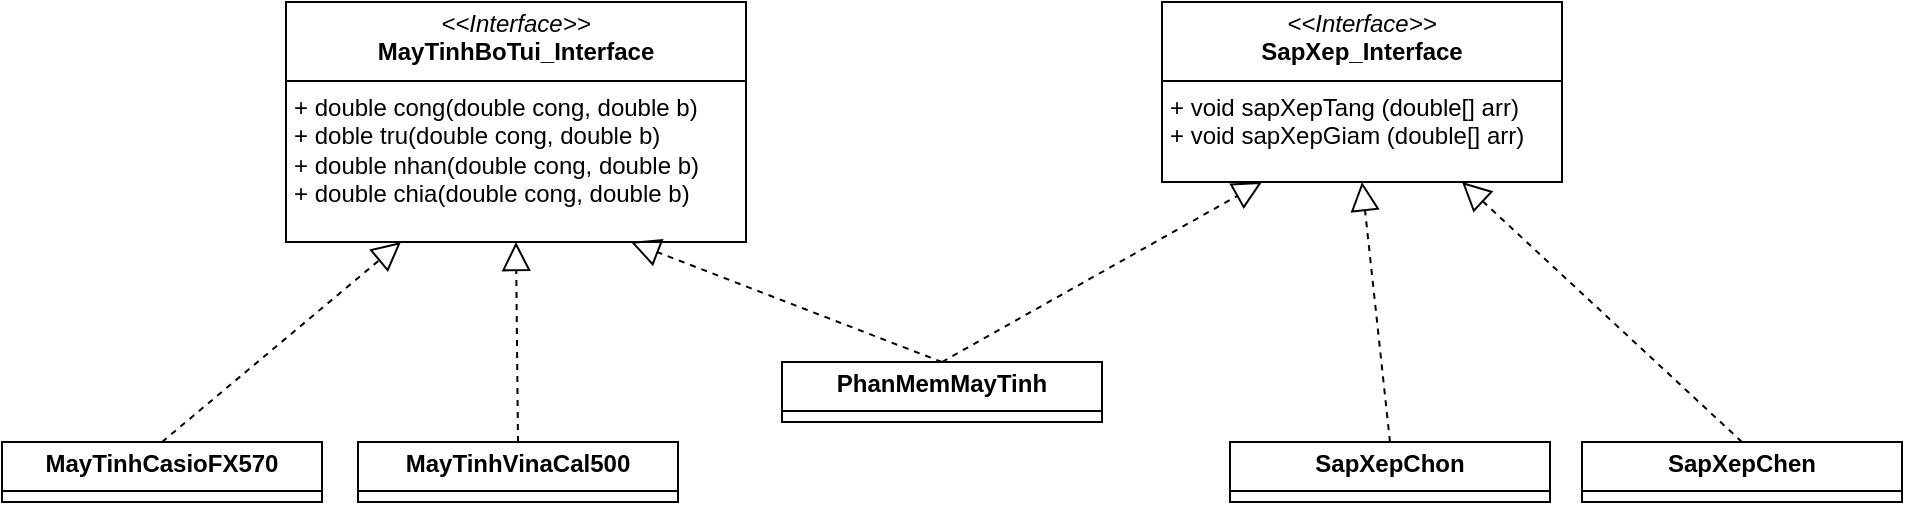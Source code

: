 <mxfile version="27.0.9">
  <diagram name="Page-1" id="dqg9LEwE25_MxlKXTXZX">
    <mxGraphModel dx="1352" dy="634" grid="1" gridSize="10" guides="1" tooltips="1" connect="1" arrows="1" fold="1" page="1" pageScale="1" pageWidth="850" pageHeight="1100" math="0" shadow="0">
      <root>
        <mxCell id="0" />
        <mxCell id="1" parent="0" />
        <mxCell id="H37vrePDDpXOKtoJi2ei-5" value="&lt;p style=&quot;margin:0px;margin-top:4px;text-align:center;&quot;&gt;&lt;i&gt;&amp;lt;&amp;lt;Interface&amp;gt;&amp;gt;&lt;/i&gt;&lt;br&gt;&lt;b&gt;MayTinhBoTui_Interface&lt;/b&gt;&lt;/p&gt;&lt;hr size=&quot;1&quot; style=&quot;border-style:solid;&quot;&gt;&lt;p style=&quot;margin: 0px 0px 0px 4px;&quot;&gt;+ double cong(double cong, double b)&lt;br&gt;&lt;/p&gt;&lt;p style=&quot;margin: 0px 0px 0px 4px;&quot;&gt;+ doble tru&lt;span style=&quot;background-color: transparent; color: light-dark(rgb(0, 0, 0), rgb(255, 255, 255));&quot;&gt;(double cong, double b)&lt;/span&gt;&lt;/p&gt;&lt;p style=&quot;margin: 0px 0px 0px 4px;&quot;&gt;&lt;span style=&quot;background-color: transparent; color: light-dark(rgb(0, 0, 0), rgb(255, 255, 255));&quot;&gt;+ double nhan&lt;/span&gt;&lt;span style=&quot;background-color: transparent; color: light-dark(rgb(0, 0, 0), rgb(255, 255, 255));&quot;&gt;(double cong, double b)&lt;/span&gt;&lt;/p&gt;&lt;p style=&quot;margin: 0px 0px 0px 4px;&quot;&gt;&lt;span style=&quot;color: light-dark(rgb(0, 0, 0), rgb(255, 255, 255)); background-color: transparent;&quot;&gt;+ double chia&lt;/span&gt;&lt;span style=&quot;color: light-dark(rgb(0, 0, 0), rgb(255, 255, 255)); background-color: transparent;&quot;&gt;(double cong, double b)&lt;/span&gt;&lt;/p&gt;" style="verticalAlign=top;align=left;overflow=fill;html=1;whiteSpace=wrap;" vertex="1" parent="1">
          <mxGeometry x="162" y="60" width="230" height="120" as="geometry" />
        </mxCell>
        <mxCell id="H37vrePDDpXOKtoJi2ei-7" value="&lt;p style=&quot;margin:0px;margin-top:4px;text-align:center;&quot;&gt;&lt;b&gt;MayTinhCasioFX570&lt;/b&gt;&lt;/p&gt;&lt;hr size=&quot;1&quot; style=&quot;border-style:solid;&quot;&gt;&lt;p style=&quot;margin:0px;margin-left:4px;&quot;&gt;&lt;br&gt;&lt;/p&gt;&lt;hr size=&quot;1&quot; style=&quot;border-style:solid;&quot;&gt;&lt;p style=&quot;margin:0px;margin-left:4px;&quot;&gt;&lt;br&gt;&lt;/p&gt;" style="verticalAlign=top;align=left;overflow=fill;html=1;whiteSpace=wrap;" vertex="1" parent="1">
          <mxGeometry x="20" y="280" width="160" height="30" as="geometry" />
        </mxCell>
        <mxCell id="H37vrePDDpXOKtoJi2ei-8" value="&lt;p style=&quot;margin:0px;margin-top:4px;text-align:center;&quot;&gt;&lt;b&gt;MayTinhVinaCal500&lt;/b&gt;&lt;/p&gt;&lt;hr size=&quot;1&quot; style=&quot;border-style:solid;&quot;&gt;&lt;p style=&quot;margin:0px;margin-left:4px;&quot;&gt;&lt;br&gt;&lt;/p&gt;" style="verticalAlign=top;align=left;overflow=fill;html=1;whiteSpace=wrap;" vertex="1" parent="1">
          <mxGeometry x="198" y="280" width="160" height="30" as="geometry" />
        </mxCell>
        <mxCell id="H37vrePDDpXOKtoJi2ei-9" value="&lt;p style=&quot;margin:0px;margin-top:4px;text-align:center;&quot;&gt;&lt;i&gt;&amp;lt;&amp;lt;Interface&amp;gt;&amp;gt;&lt;/i&gt;&lt;br&gt;&lt;b&gt;SapXep_Interface&lt;/b&gt;&lt;/p&gt;&lt;hr size=&quot;1&quot; style=&quot;border-style:solid;&quot;&gt;&lt;p style=&quot;margin:0px;margin-left:4px;&quot;&gt;+ void sapXepTang&amp;nbsp;&lt;span style=&quot;background-color: transparent; color: light-dark(rgb(0, 0, 0), rgb(255, 255, 255));&quot;&gt;(double[] arr)&lt;/span&gt;&lt;/p&gt;&lt;p style=&quot;margin:0px;margin-left:4px;&quot;&gt;+ void sapXepGiam&amp;nbsp;&lt;span style=&quot;color: light-dark(rgb(0, 0, 0), rgb(255, 255, 255)); background-color: transparent;&quot;&gt;(double[] arr)&lt;/span&gt;&lt;span style=&quot;background-color: transparent; color: light-dark(rgb(0, 0, 0), rgb(255, 255, 255));&quot;&gt;&lt;/span&gt;&lt;/p&gt;&lt;div&gt;&lt;span style=&quot;background-color: transparent; color: light-dark(rgb(0, 0, 0), rgb(255, 255, 255));&quot;&gt;&lt;br&gt;&lt;/span&gt;&lt;/div&gt;" style="verticalAlign=top;align=left;overflow=fill;html=1;whiteSpace=wrap;" vertex="1" parent="1">
          <mxGeometry x="600" y="60" width="200" height="90" as="geometry" />
        </mxCell>
        <mxCell id="H37vrePDDpXOKtoJi2ei-10" value="&lt;p style=&quot;margin:0px;margin-top:4px;text-align:center;&quot;&gt;&lt;b&gt;SapXepChen&lt;/b&gt;&lt;/p&gt;&lt;hr size=&quot;1&quot; style=&quot;border-style:solid;&quot;&gt;&lt;p style=&quot;margin:0px;margin-left:4px;&quot;&gt;&lt;br&gt;&lt;/p&gt;" style="verticalAlign=top;align=left;overflow=fill;html=1;whiteSpace=wrap;" vertex="1" parent="1">
          <mxGeometry x="810" y="280" width="160" height="30" as="geometry" />
        </mxCell>
        <mxCell id="H37vrePDDpXOKtoJi2ei-11" value="&lt;p style=&quot;margin:0px;margin-top:4px;text-align:center;&quot;&gt;&lt;b&gt;SapXepChon&lt;/b&gt;&lt;/p&gt;&lt;hr size=&quot;1&quot; style=&quot;border-style:solid;&quot;&gt;&lt;p style=&quot;margin:0px;margin-left:4px;&quot;&gt;&lt;br&gt;&lt;/p&gt;" style="verticalAlign=top;align=left;overflow=fill;html=1;whiteSpace=wrap;" vertex="1" parent="1">
          <mxGeometry x="634" y="280" width="160" height="30" as="geometry" />
        </mxCell>
        <mxCell id="H37vrePDDpXOKtoJi2ei-17" value="&lt;p style=&quot;margin:0px;margin-top:4px;text-align:center;&quot;&gt;&lt;b&gt;PhanMemMayTinh&lt;/b&gt;&lt;/p&gt;&lt;hr size=&quot;1&quot; style=&quot;border-style:solid;&quot;&gt;&lt;p style=&quot;margin:0px;margin-left:4px;&quot;&gt;&lt;br&gt;&lt;/p&gt;" style="verticalAlign=top;align=left;overflow=fill;html=1;whiteSpace=wrap;" vertex="1" parent="1">
          <mxGeometry x="410" y="240" width="160" height="30" as="geometry" />
        </mxCell>
        <mxCell id="H37vrePDDpXOKtoJi2ei-21" value="" style="endArrow=block;dashed=1;endFill=0;endSize=12;html=1;rounded=0;entryX=0.25;entryY=1;entryDx=0;entryDy=0;exitX=0.5;exitY=0;exitDx=0;exitDy=0;" edge="1" parent="1" source="H37vrePDDpXOKtoJi2ei-7" target="H37vrePDDpXOKtoJi2ei-5">
          <mxGeometry width="160" relative="1" as="geometry">
            <mxPoint x="-18" y="230" as="sourcePoint" />
            <mxPoint x="142" y="230" as="targetPoint" />
          </mxGeometry>
        </mxCell>
        <mxCell id="H37vrePDDpXOKtoJi2ei-22" value="" style="endArrow=block;dashed=1;endFill=0;endSize=12;html=1;rounded=0;entryX=0.5;entryY=1;entryDx=0;entryDy=0;exitX=0.5;exitY=0;exitDx=0;exitDy=0;" edge="1" parent="1" source="H37vrePDDpXOKtoJi2ei-8" target="H37vrePDDpXOKtoJi2ei-5">
          <mxGeometry width="160" relative="1" as="geometry">
            <mxPoint x="142" y="330" as="sourcePoint" />
            <mxPoint x="230" y="210" as="targetPoint" />
          </mxGeometry>
        </mxCell>
        <mxCell id="H37vrePDDpXOKtoJi2ei-23" value="" style="endArrow=block;dashed=1;endFill=0;endSize=12;html=1;rounded=0;entryX=0.75;entryY=1;entryDx=0;entryDy=0;exitX=0.5;exitY=0;exitDx=0;exitDy=0;" edge="1" parent="1" source="H37vrePDDpXOKtoJi2ei-17" target="H37vrePDDpXOKtoJi2ei-5">
          <mxGeometry width="160" relative="1" as="geometry">
            <mxPoint x="310" y="330" as="sourcePoint" />
            <mxPoint x="275" y="210" as="targetPoint" />
          </mxGeometry>
        </mxCell>
        <mxCell id="H37vrePDDpXOKtoJi2ei-24" value="" style="endArrow=block;dashed=1;endFill=0;endSize=12;html=1;rounded=0;entryX=0.25;entryY=1;entryDx=0;entryDy=0;exitX=0.5;exitY=0;exitDx=0;exitDy=0;" edge="1" parent="1" source="H37vrePDDpXOKtoJi2ei-17" target="H37vrePDDpXOKtoJi2ei-9">
          <mxGeometry width="160" relative="1" as="geometry">
            <mxPoint x="520" y="300" as="sourcePoint" />
            <mxPoint x="333" y="210" as="targetPoint" />
            <Array as="points" />
          </mxGeometry>
        </mxCell>
        <mxCell id="H37vrePDDpXOKtoJi2ei-25" value="" style="endArrow=block;dashed=1;endFill=0;endSize=12;html=1;rounded=0;entryX=0.5;entryY=1;entryDx=0;entryDy=0;exitX=0.5;exitY=0;exitDx=0;exitDy=0;" edge="1" parent="1" source="H37vrePDDpXOKtoJi2ei-11" target="H37vrePDDpXOKtoJi2ei-9">
          <mxGeometry width="160" relative="1" as="geometry">
            <mxPoint x="500" y="310" as="sourcePoint" />
            <mxPoint x="668" y="180" as="targetPoint" />
          </mxGeometry>
        </mxCell>
        <mxCell id="H37vrePDDpXOKtoJi2ei-26" value="" style="endArrow=block;dashed=1;endFill=0;endSize=12;html=1;rounded=0;entryX=0.75;entryY=1;entryDx=0;entryDy=0;exitX=0.5;exitY=0;exitDx=0;exitDy=0;" edge="1" parent="1" source="H37vrePDDpXOKtoJi2ei-10" target="H37vrePDDpXOKtoJi2ei-9">
          <mxGeometry width="160" relative="1" as="geometry">
            <mxPoint x="725" y="330" as="sourcePoint" />
            <mxPoint x="725" y="180" as="targetPoint" />
          </mxGeometry>
        </mxCell>
      </root>
    </mxGraphModel>
  </diagram>
</mxfile>
